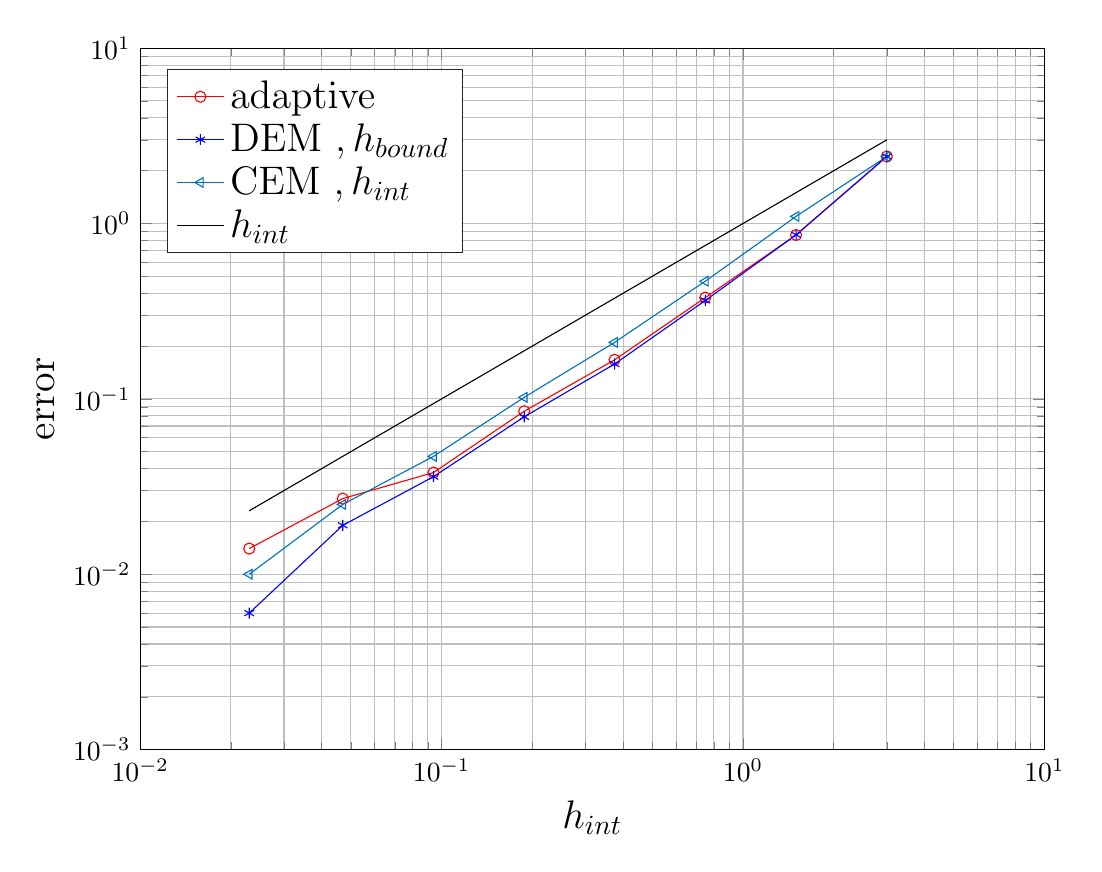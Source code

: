 % This file was created by matlab2tikz.
%
%The latest updates can be retrieved from
%  http://www.mathworks.com/matlabcentral/fileexchange/22022-matlab2tikz-matlab2tikz
%where you can also make suggestions and rate matlab2tikz.
%
\definecolor{mycolor1}{rgb}{0.0,0.447,0.741}%
%
\begin{tikzpicture}

\begin{axis}[%
width=4.521in,
height=3.507in,
at={(0.758in,0.54in)},
scale only axis,
xmode=log,
xmin=0.01,
xmax=10,
xminorticks=true,
xlabel={$h_{int}$},
xlabel style={font=\Large},
xmajorgrids,
xminorgrids,
ymode=log,
ymin=0.001,
ymax=10,
yminorticks=true,
ylabel={error},
ylabel style={font=\Large},
ymajorgrids,
yminorgrids,
axis background/.style={fill=white},
legend style={at={(0.03,0.97)},anchor=north west,legend cell align=left,align=left,draw=white!15!black,font=\Large}
]
\addplot [color=red,solid,mark=o,mark options={solid}]
  table[row sep=crcr]{%
3	2.411\\
1.5	0.86\\
0.75	0.378\\
0.375	0.167\\
0.188	0.085\\
0.094	0.038\\
0.047	0.027\\
0.023	0.014\\
};
\addlegendentry{adaptive};

\addplot [color=blue,solid,mark=asterisk,mark options={solid}]
  table[row sep=crcr]{%
3	2.411\\
1.5	0.862\\
0.75	0.364\\
0.375	0.158\\
0.188	0.079\\
0.094	0.036\\
0.047	0.019\\
0.023	0.006\\
};
\addlegendentry{$\text{DEM },h_{bound}$};

\addplot [color=mycolor1,solid,mark=triangle,mark options={solid,rotate=90}]
  table[row sep=crcr]{%
3	2.411\\
1.5	1.098\\
0.75	0.469\\
0.375	0.21\\
0.188	0.102\\
0.094	0.047\\
0.047	0.025\\
0.023	0.01\\
};
\addlegendentry{$\text{CEM },h_{int}$};

\addplot [color=black,solid]
  table[row sep=crcr]{%
3	3\\
1.5	1.5\\
0.75	0.75\\
0.375	0.375\\
0.188	0.188\\
0.094	0.094\\
0.047	0.047\\
0.023	0.023\\
};
\addlegendentry{$h_{int}$};

\end{axis}
\end{tikzpicture}%
